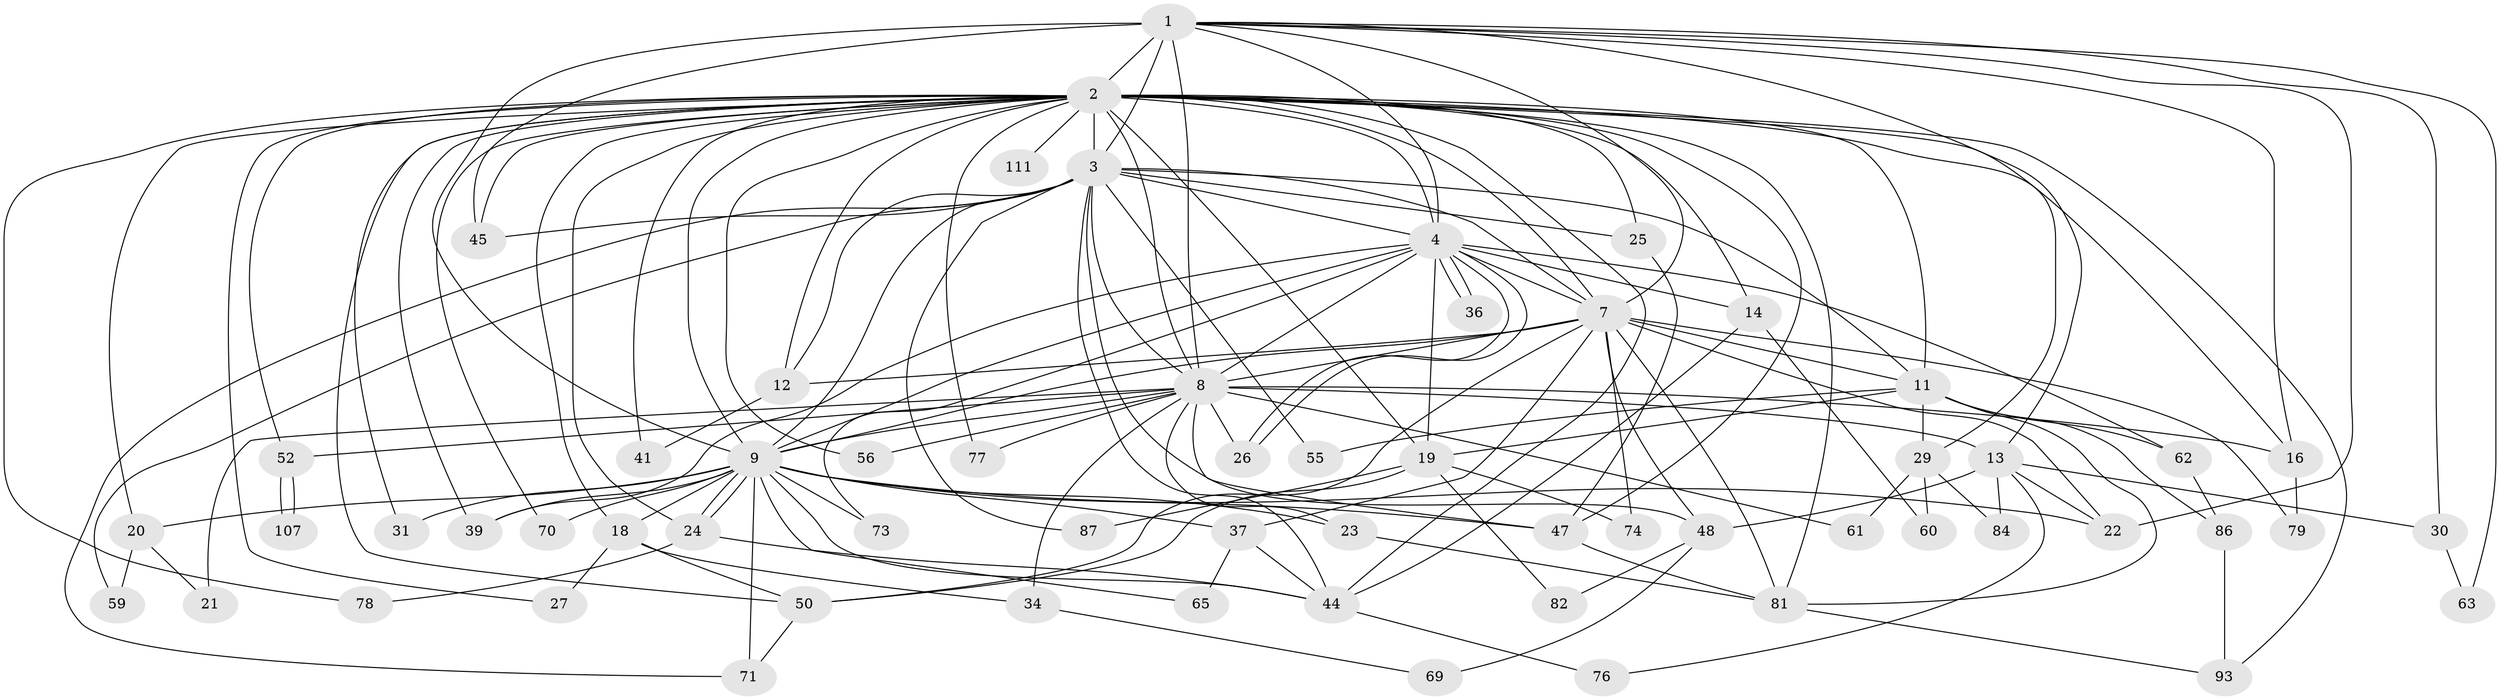 // original degree distribution, {16: 0.008130081300813009, 33: 0.008130081300813009, 14: 0.016260162601626018, 21: 0.016260162601626018, 19: 0.008130081300813009, 15: 0.008130081300813009, 24: 0.008130081300813009, 23: 0.008130081300813009, 29: 0.008130081300813009, 4: 0.08943089430894309, 7: 0.024390243902439025, 5: 0.016260162601626018, 9: 0.008130081300813009, 2: 0.5284552845528455, 3: 0.21951219512195122, 6: 0.024390243902439025}
// Generated by graph-tools (version 1.1) at 2025/13/03/09/25 04:13:54]
// undirected, 61 vertices, 152 edges
graph export_dot {
graph [start="1"]
  node [color=gray90,style=filled];
  1 [super="+83"];
  2 [super="+96+123+109+101+88+42+28+46+10+80+85+6+38"];
  3 [super="+5"];
  4;
  7 [super="+40+58+35"];
  8 [super="+49"];
  9 [super="+67+15+112+116+64+17"];
  11 [super="+68+99+98"];
  12 [super="+51"];
  13 [super="+43"];
  14;
  16;
  18;
  19 [super="+33"];
  20;
  21;
  22;
  23;
  24;
  25;
  26 [super="+32"];
  27;
  29;
  30;
  31;
  34;
  36;
  37;
  39 [super="+57"];
  41;
  44 [super="+66"];
  45;
  47 [super="+53+72"];
  48 [super="+75"];
  50 [super="+97"];
  52;
  55;
  56;
  59;
  60;
  61;
  62;
  63;
  65;
  69;
  70;
  71;
  73;
  74;
  76;
  77;
  78;
  79;
  81 [super="+113+117"];
  82;
  84;
  86;
  87;
  93 [super="+122"];
  107;
  111;
  1 -- 2 [weight=3];
  1 -- 3 [weight=2];
  1 -- 4;
  1 -- 7;
  1 -- 8;
  1 -- 9 [weight=2];
  1 -- 13;
  1 -- 16;
  1 -- 22;
  1 -- 30;
  1 -- 45;
  1 -- 63;
  2 -- 3 [weight=9];
  2 -- 4 [weight=5];
  2 -- 7 [weight=4];
  2 -- 8 [weight=6];
  2 -- 9 [weight=6];
  2 -- 11 [weight=4];
  2 -- 20;
  2 -- 25;
  2 -- 29;
  2 -- 50 [weight=2];
  2 -- 52;
  2 -- 70;
  2 -- 19 [weight=3];
  2 -- 81;
  2 -- 24 [weight=2];
  2 -- 47 [weight=2];
  2 -- 14;
  2 -- 16;
  2 -- 18;
  2 -- 27;
  2 -- 93;
  2 -- 31;
  2 -- 39;
  2 -- 44 [weight=2];
  2 -- 111;
  2 -- 45;
  2 -- 41;
  2 -- 78;
  2 -- 56;
  2 -- 12;
  2 -- 77;
  3 -- 4 [weight=2];
  3 -- 7 [weight=3];
  3 -- 8 [weight=3];
  3 -- 9 [weight=3];
  3 -- 12;
  3 -- 25;
  3 -- 55;
  3 -- 87;
  3 -- 48;
  3 -- 71;
  3 -- 11;
  3 -- 44;
  3 -- 45;
  3 -- 59;
  4 -- 7 [weight=2];
  4 -- 8;
  4 -- 9;
  4 -- 14;
  4 -- 26;
  4 -- 26;
  4 -- 36;
  4 -- 36;
  4 -- 62;
  4 -- 73;
  4 -- 39;
  4 -- 19;
  7 -- 8 [weight=2];
  7 -- 9;
  7 -- 12;
  7 -- 22;
  7 -- 37;
  7 -- 48;
  7 -- 74;
  7 -- 81;
  7 -- 50;
  7 -- 11 [weight=2];
  7 -- 79;
  8 -- 9;
  8 -- 13;
  8 -- 16;
  8 -- 21;
  8 -- 23;
  8 -- 34;
  8 -- 47;
  8 -- 52;
  8 -- 56;
  8 -- 61;
  8 -- 77;
  8 -- 26;
  9 -- 18;
  9 -- 20;
  9 -- 24;
  9 -- 24;
  9 -- 65;
  9 -- 70;
  9 -- 73;
  9 -- 47 [weight=2];
  9 -- 44;
  9 -- 22;
  9 -- 23;
  9 -- 37;
  9 -- 39;
  9 -- 71;
  9 -- 31;
  11 -- 19;
  11 -- 29 [weight=2];
  11 -- 55;
  11 -- 62;
  11 -- 86;
  11 -- 81;
  12 -- 41;
  13 -- 30;
  13 -- 48;
  13 -- 76;
  13 -- 84;
  13 -- 22;
  14 -- 60;
  14 -- 44;
  16 -- 79;
  18 -- 27;
  18 -- 34;
  18 -- 50;
  19 -- 74;
  19 -- 82;
  19 -- 87;
  19 -- 50;
  20 -- 21;
  20 -- 59;
  23 -- 81;
  24 -- 44;
  24 -- 78;
  25 -- 47;
  29 -- 60;
  29 -- 61;
  29 -- 84;
  30 -- 63;
  34 -- 69;
  37 -- 44;
  37 -- 65;
  44 -- 76;
  47 -- 81;
  48 -- 69;
  48 -- 82;
  50 -- 71;
  52 -- 107;
  52 -- 107;
  62 -- 86;
  81 -- 93;
  86 -- 93;
}
